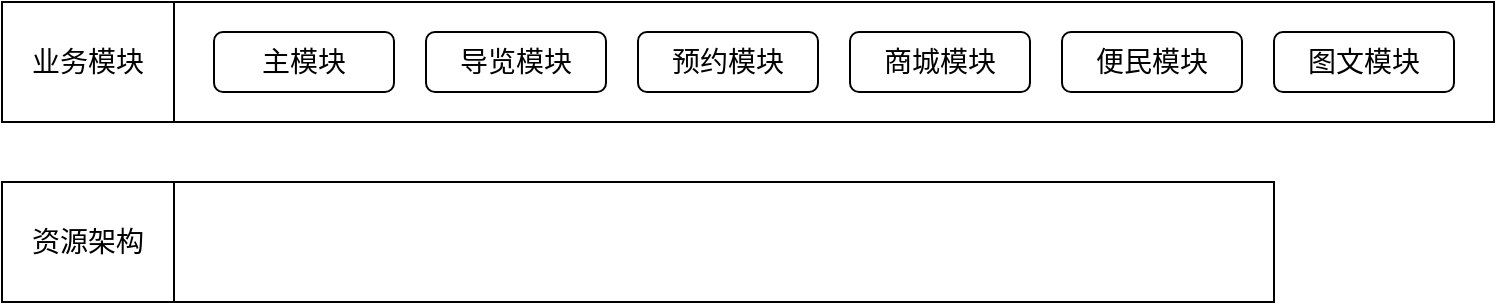 <mxfile version="20.8.20" type="github">
  <diagram name="第 1 页" id="aIZT4UE6F97p9WI7GZ6j">
    <mxGraphModel dx="1397" dy="754" grid="1" gridSize="10" guides="1" tooltips="1" connect="1" arrows="1" fold="1" page="1" pageScale="1" pageWidth="827" pageHeight="1169" math="0" shadow="0">
      <root>
        <mxCell id="0" />
        <mxCell id="1" parent="0" />
        <mxCell id="ktjWSUvB8bS-gP2VC31j-1" value="" style="rounded=0;whiteSpace=wrap;html=1;movable=0;resizable=0;rotatable=0;deletable=0;editable=0;locked=1;connectable=0;" vertex="1" parent="1">
          <mxGeometry x="54" y="70" width="746" height="60" as="geometry" />
        </mxCell>
        <mxCell id="ktjWSUvB8bS-gP2VC31j-2" value="&lt;font style=&quot;font-size: 14px;&quot;&gt;业务模块&lt;/font&gt;" style="rounded=0;whiteSpace=wrap;html=1;movable=0;resizable=0;rotatable=0;deletable=0;editable=0;locked=1;connectable=0;" vertex="1" parent="1">
          <mxGeometry x="54" y="70" width="86" height="60" as="geometry" />
        </mxCell>
        <mxCell id="ktjWSUvB8bS-gP2VC31j-3" value="导览模块" style="rounded=1;whiteSpace=wrap;html=1;fontSize=14;movable=0;resizable=0;rotatable=0;deletable=0;editable=0;locked=1;connectable=0;" vertex="1" parent="1">
          <mxGeometry x="266" y="85" width="90" height="30" as="geometry" />
        </mxCell>
        <mxCell id="ktjWSUvB8bS-gP2VC31j-5" value="主模块" style="rounded=1;whiteSpace=wrap;html=1;fontSize=14;movable=0;resizable=0;rotatable=0;deletable=0;editable=0;locked=1;connectable=0;" vertex="1" parent="1">
          <mxGeometry x="160" y="85" width="90" height="30" as="geometry" />
        </mxCell>
        <mxCell id="ktjWSUvB8bS-gP2VC31j-6" value="预约模块" style="rounded=1;whiteSpace=wrap;html=1;fontSize=14;movable=0;resizable=0;rotatable=0;deletable=0;editable=0;locked=1;connectable=0;" vertex="1" parent="1">
          <mxGeometry x="372" y="85" width="90" height="30" as="geometry" />
        </mxCell>
        <mxCell id="ktjWSUvB8bS-gP2VC31j-7" value="商城模块" style="rounded=1;whiteSpace=wrap;html=1;fontSize=14;movable=0;resizable=0;rotatable=0;deletable=0;editable=0;locked=1;connectable=0;" vertex="1" parent="1">
          <mxGeometry x="478" y="85" width="90" height="30" as="geometry" />
        </mxCell>
        <mxCell id="ktjWSUvB8bS-gP2VC31j-8" value="便民模块" style="rounded=1;whiteSpace=wrap;html=1;fontSize=14;movable=0;resizable=0;rotatable=0;deletable=0;editable=0;locked=1;connectable=0;" vertex="1" parent="1">
          <mxGeometry x="584" y="85" width="90" height="30" as="geometry" />
        </mxCell>
        <mxCell id="ktjWSUvB8bS-gP2VC31j-9" value="图文模块" style="rounded=1;whiteSpace=wrap;html=1;fontSize=14;movable=0;resizable=0;rotatable=0;deletable=0;editable=0;locked=1;connectable=0;" vertex="1" parent="1">
          <mxGeometry x="690" y="85" width="90" height="30" as="geometry" />
        </mxCell>
        <mxCell id="ktjWSUvB8bS-gP2VC31j-10" value="" style="rounded=0;whiteSpace=wrap;html=1;fontSize=14;" vertex="1" parent="1">
          <mxGeometry x="54" y="160" width="636" height="60" as="geometry" />
        </mxCell>
        <mxCell id="ktjWSUvB8bS-gP2VC31j-11" value="资源架构" style="rounded=0;whiteSpace=wrap;html=1;fontSize=14;" vertex="1" parent="1">
          <mxGeometry x="54" y="160" width="86" height="60" as="geometry" />
        </mxCell>
      </root>
    </mxGraphModel>
  </diagram>
</mxfile>
